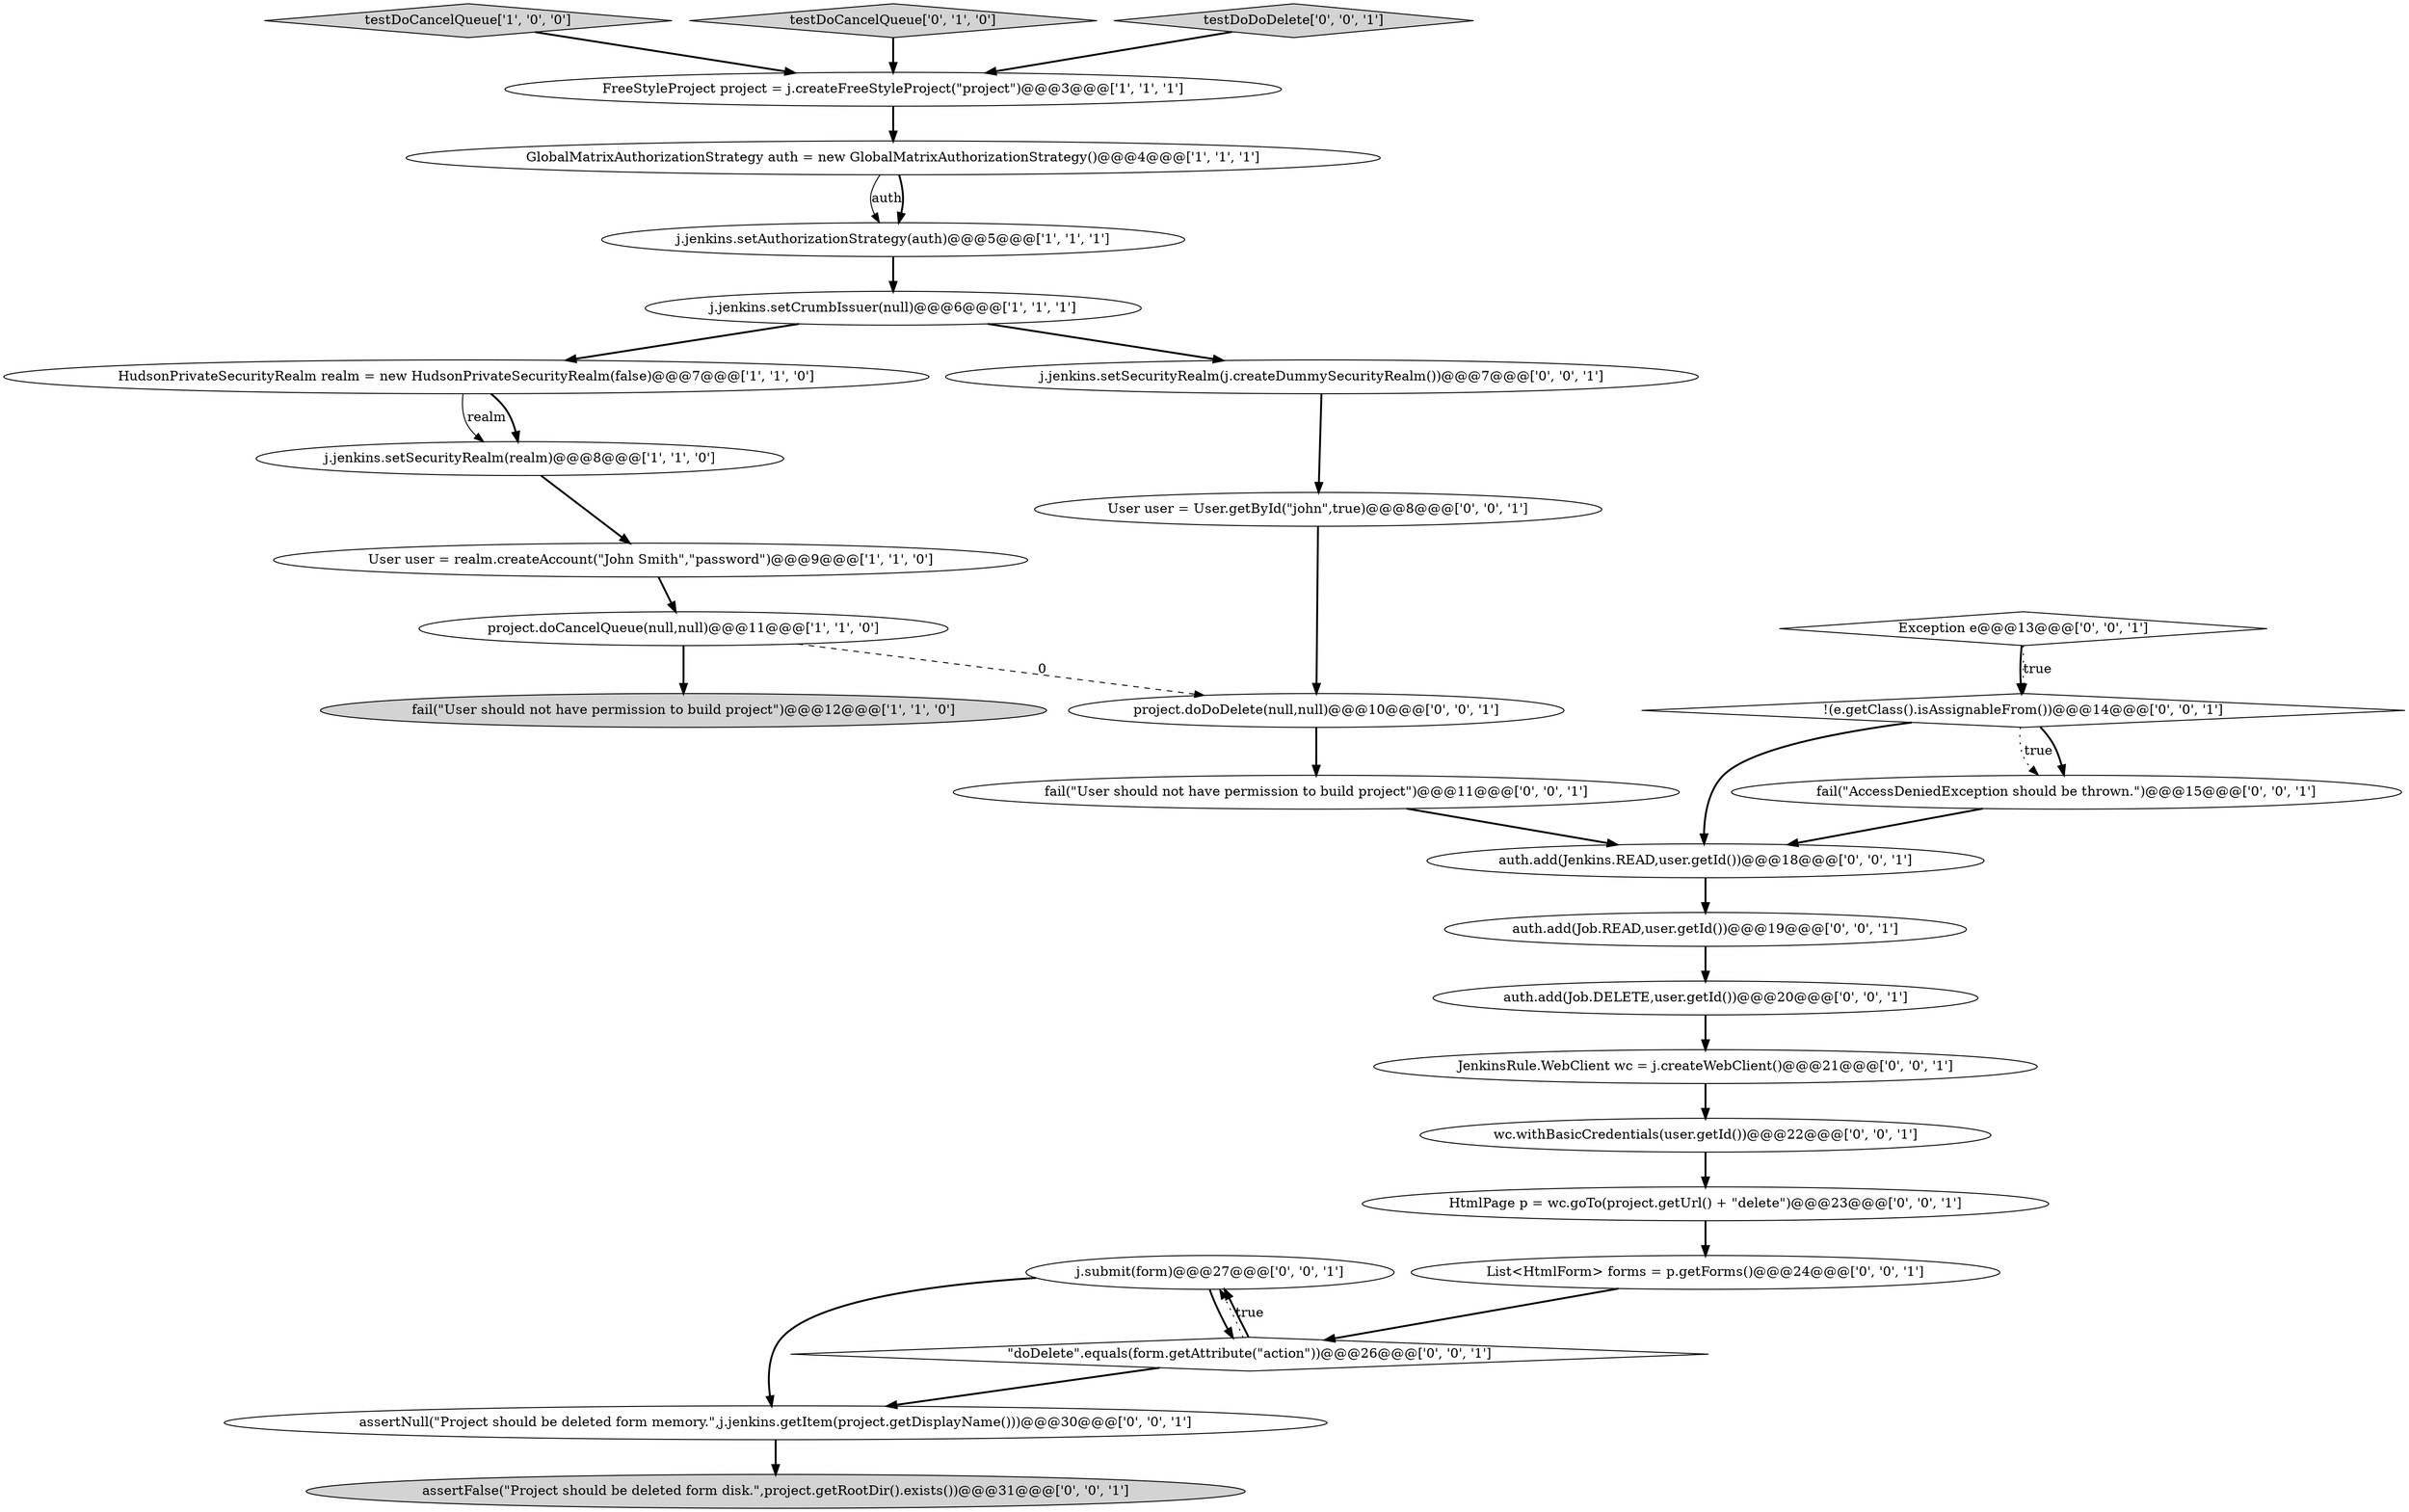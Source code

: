 digraph {
13 [style = filled, label = "j.submit(form)@@@27@@@['0', '0', '1']", fillcolor = white, shape = ellipse image = "AAA0AAABBB3BBB"];
21 [style = filled, label = "HtmlPage p = wc.goTo(project.getUrl() + \"delete\")@@@23@@@['0', '0', '1']", fillcolor = white, shape = ellipse image = "AAA0AAABBB3BBB"];
4 [style = filled, label = "testDoCancelQueue['1', '0', '0']", fillcolor = lightgray, shape = diamond image = "AAA0AAABBB1BBB"];
5 [style = filled, label = "project.doCancelQueue(null,null)@@@11@@@['1', '1', '0']", fillcolor = white, shape = ellipse image = "AAA0AAABBB1BBB"];
19 [style = filled, label = "fail(\"User should not have permission to build project\")@@@11@@@['0', '0', '1']", fillcolor = white, shape = ellipse image = "AAA0AAABBB3BBB"];
10 [style = filled, label = "testDoCancelQueue['0', '1', '0']", fillcolor = lightgray, shape = diamond image = "AAA0AAABBB2BBB"];
16 [style = filled, label = "JenkinsRule.WebClient wc = j.createWebClient()@@@21@@@['0', '0', '1']", fillcolor = white, shape = ellipse image = "AAA0AAABBB3BBB"];
20 [style = filled, label = "Exception e@@@13@@@['0', '0', '1']", fillcolor = white, shape = diamond image = "AAA0AAABBB3BBB"];
6 [style = filled, label = "j.jenkins.setCrumbIssuer(null)@@@6@@@['1', '1', '1']", fillcolor = white, shape = ellipse image = "AAA0AAABBB1BBB"];
26 [style = filled, label = "auth.add(Job.DELETE,user.getId())@@@20@@@['0', '0', '1']", fillcolor = white, shape = ellipse image = "AAA0AAABBB3BBB"];
9 [style = filled, label = "HudsonPrivateSecurityRealm realm = new HudsonPrivateSecurityRealm(false)@@@7@@@['1', '1', '0']", fillcolor = white, shape = ellipse image = "AAA0AAABBB1BBB"];
22 [style = filled, label = "testDoDoDelete['0', '0', '1']", fillcolor = lightgray, shape = diamond image = "AAA0AAABBB3BBB"];
18 [style = filled, label = "assertNull(\"Project should be deleted form memory.\",j.jenkins.getItem(project.getDisplayName()))@@@30@@@['0', '0', '1']", fillcolor = white, shape = ellipse image = "AAA0AAABBB3BBB"];
14 [style = filled, label = "assertFalse(\"Project should be deleted form disk.\",project.getRootDir().exists())@@@31@@@['0', '0', '1']", fillcolor = lightgray, shape = ellipse image = "AAA0AAABBB3BBB"];
15 [style = filled, label = "!(e.getClass().isAssignableFrom())@@@14@@@['0', '0', '1']", fillcolor = white, shape = diamond image = "AAA0AAABBB3BBB"];
12 [style = filled, label = "wc.withBasicCredentials(user.getId())@@@22@@@['0', '0', '1']", fillcolor = white, shape = ellipse image = "AAA0AAABBB3BBB"];
0 [style = filled, label = "User user = realm.createAccount(\"John Smith\",\"password\")@@@9@@@['1', '1', '0']", fillcolor = white, shape = ellipse image = "AAA0AAABBB1BBB"];
25 [style = filled, label = "List<HtmlForm> forms = p.getForms()@@@24@@@['0', '0', '1']", fillcolor = white, shape = ellipse image = "AAA0AAABBB3BBB"];
3 [style = filled, label = "FreeStyleProject project = j.createFreeStyleProject(\"project\")@@@3@@@['1', '1', '1']", fillcolor = white, shape = ellipse image = "AAA0AAABBB1BBB"];
28 [style = filled, label = "auth.add(Jenkins.READ,user.getId())@@@18@@@['0', '0', '1']", fillcolor = white, shape = ellipse image = "AAA0AAABBB3BBB"];
23 [style = filled, label = "User user = User.getById(\"john\",true)@@@8@@@['0', '0', '1']", fillcolor = white, shape = ellipse image = "AAA0AAABBB3BBB"];
1 [style = filled, label = "fail(\"User should not have permission to build project\")@@@12@@@['1', '1', '0']", fillcolor = lightgray, shape = ellipse image = "AAA0AAABBB1BBB"];
17 [style = filled, label = "project.doDoDelete(null,null)@@@10@@@['0', '0', '1']", fillcolor = white, shape = ellipse image = "AAA0AAABBB3BBB"];
27 [style = filled, label = "auth.add(Job.READ,user.getId())@@@19@@@['0', '0', '1']", fillcolor = white, shape = ellipse image = "AAA0AAABBB3BBB"];
29 [style = filled, label = "fail(\"AccessDeniedException should be thrown.\")@@@15@@@['0', '0', '1']", fillcolor = white, shape = ellipse image = "AAA0AAABBB3BBB"];
2 [style = filled, label = "GlobalMatrixAuthorizationStrategy auth = new GlobalMatrixAuthorizationStrategy()@@@4@@@['1', '1', '1']", fillcolor = white, shape = ellipse image = "AAA0AAABBB1BBB"];
7 [style = filled, label = "j.jenkins.setAuthorizationStrategy(auth)@@@5@@@['1', '1', '1']", fillcolor = white, shape = ellipse image = "AAA0AAABBB1BBB"];
24 [style = filled, label = "\"doDelete\".equals(form.getAttribute(\"action\"))@@@26@@@['0', '0', '1']", fillcolor = white, shape = diamond image = "AAA0AAABBB3BBB"];
8 [style = filled, label = "j.jenkins.setSecurityRealm(realm)@@@8@@@['1', '1', '0']", fillcolor = white, shape = ellipse image = "AAA0AAABBB1BBB"];
11 [style = filled, label = "j.jenkins.setSecurityRealm(j.createDummySecurityRealm())@@@7@@@['0', '0', '1']", fillcolor = white, shape = ellipse image = "AAA0AAABBB3BBB"];
2->7 [style = solid, label="auth"];
4->3 [style = bold, label=""];
13->24 [style = bold, label=""];
12->21 [style = bold, label=""];
9->8 [style = solid, label="realm"];
10->3 [style = bold, label=""];
21->25 [style = bold, label=""];
9->8 [style = bold, label=""];
24->18 [style = bold, label=""];
17->19 [style = bold, label=""];
29->28 [style = bold, label=""];
8->0 [style = bold, label=""];
22->3 [style = bold, label=""];
26->16 [style = bold, label=""];
5->1 [style = bold, label=""];
25->24 [style = bold, label=""];
5->17 [style = dashed, label="0"];
3->2 [style = bold, label=""];
15->28 [style = bold, label=""];
15->29 [style = dotted, label="true"];
6->11 [style = bold, label=""];
7->6 [style = bold, label=""];
23->17 [style = bold, label=""];
19->28 [style = bold, label=""];
2->7 [style = bold, label=""];
28->27 [style = bold, label=""];
6->9 [style = bold, label=""];
20->15 [style = bold, label=""];
11->23 [style = bold, label=""];
16->12 [style = bold, label=""];
18->14 [style = bold, label=""];
15->29 [style = bold, label=""];
20->15 [style = dotted, label="true"];
13->18 [style = bold, label=""];
0->5 [style = bold, label=""];
24->13 [style = bold, label=""];
27->26 [style = bold, label=""];
24->13 [style = dotted, label="true"];
}
